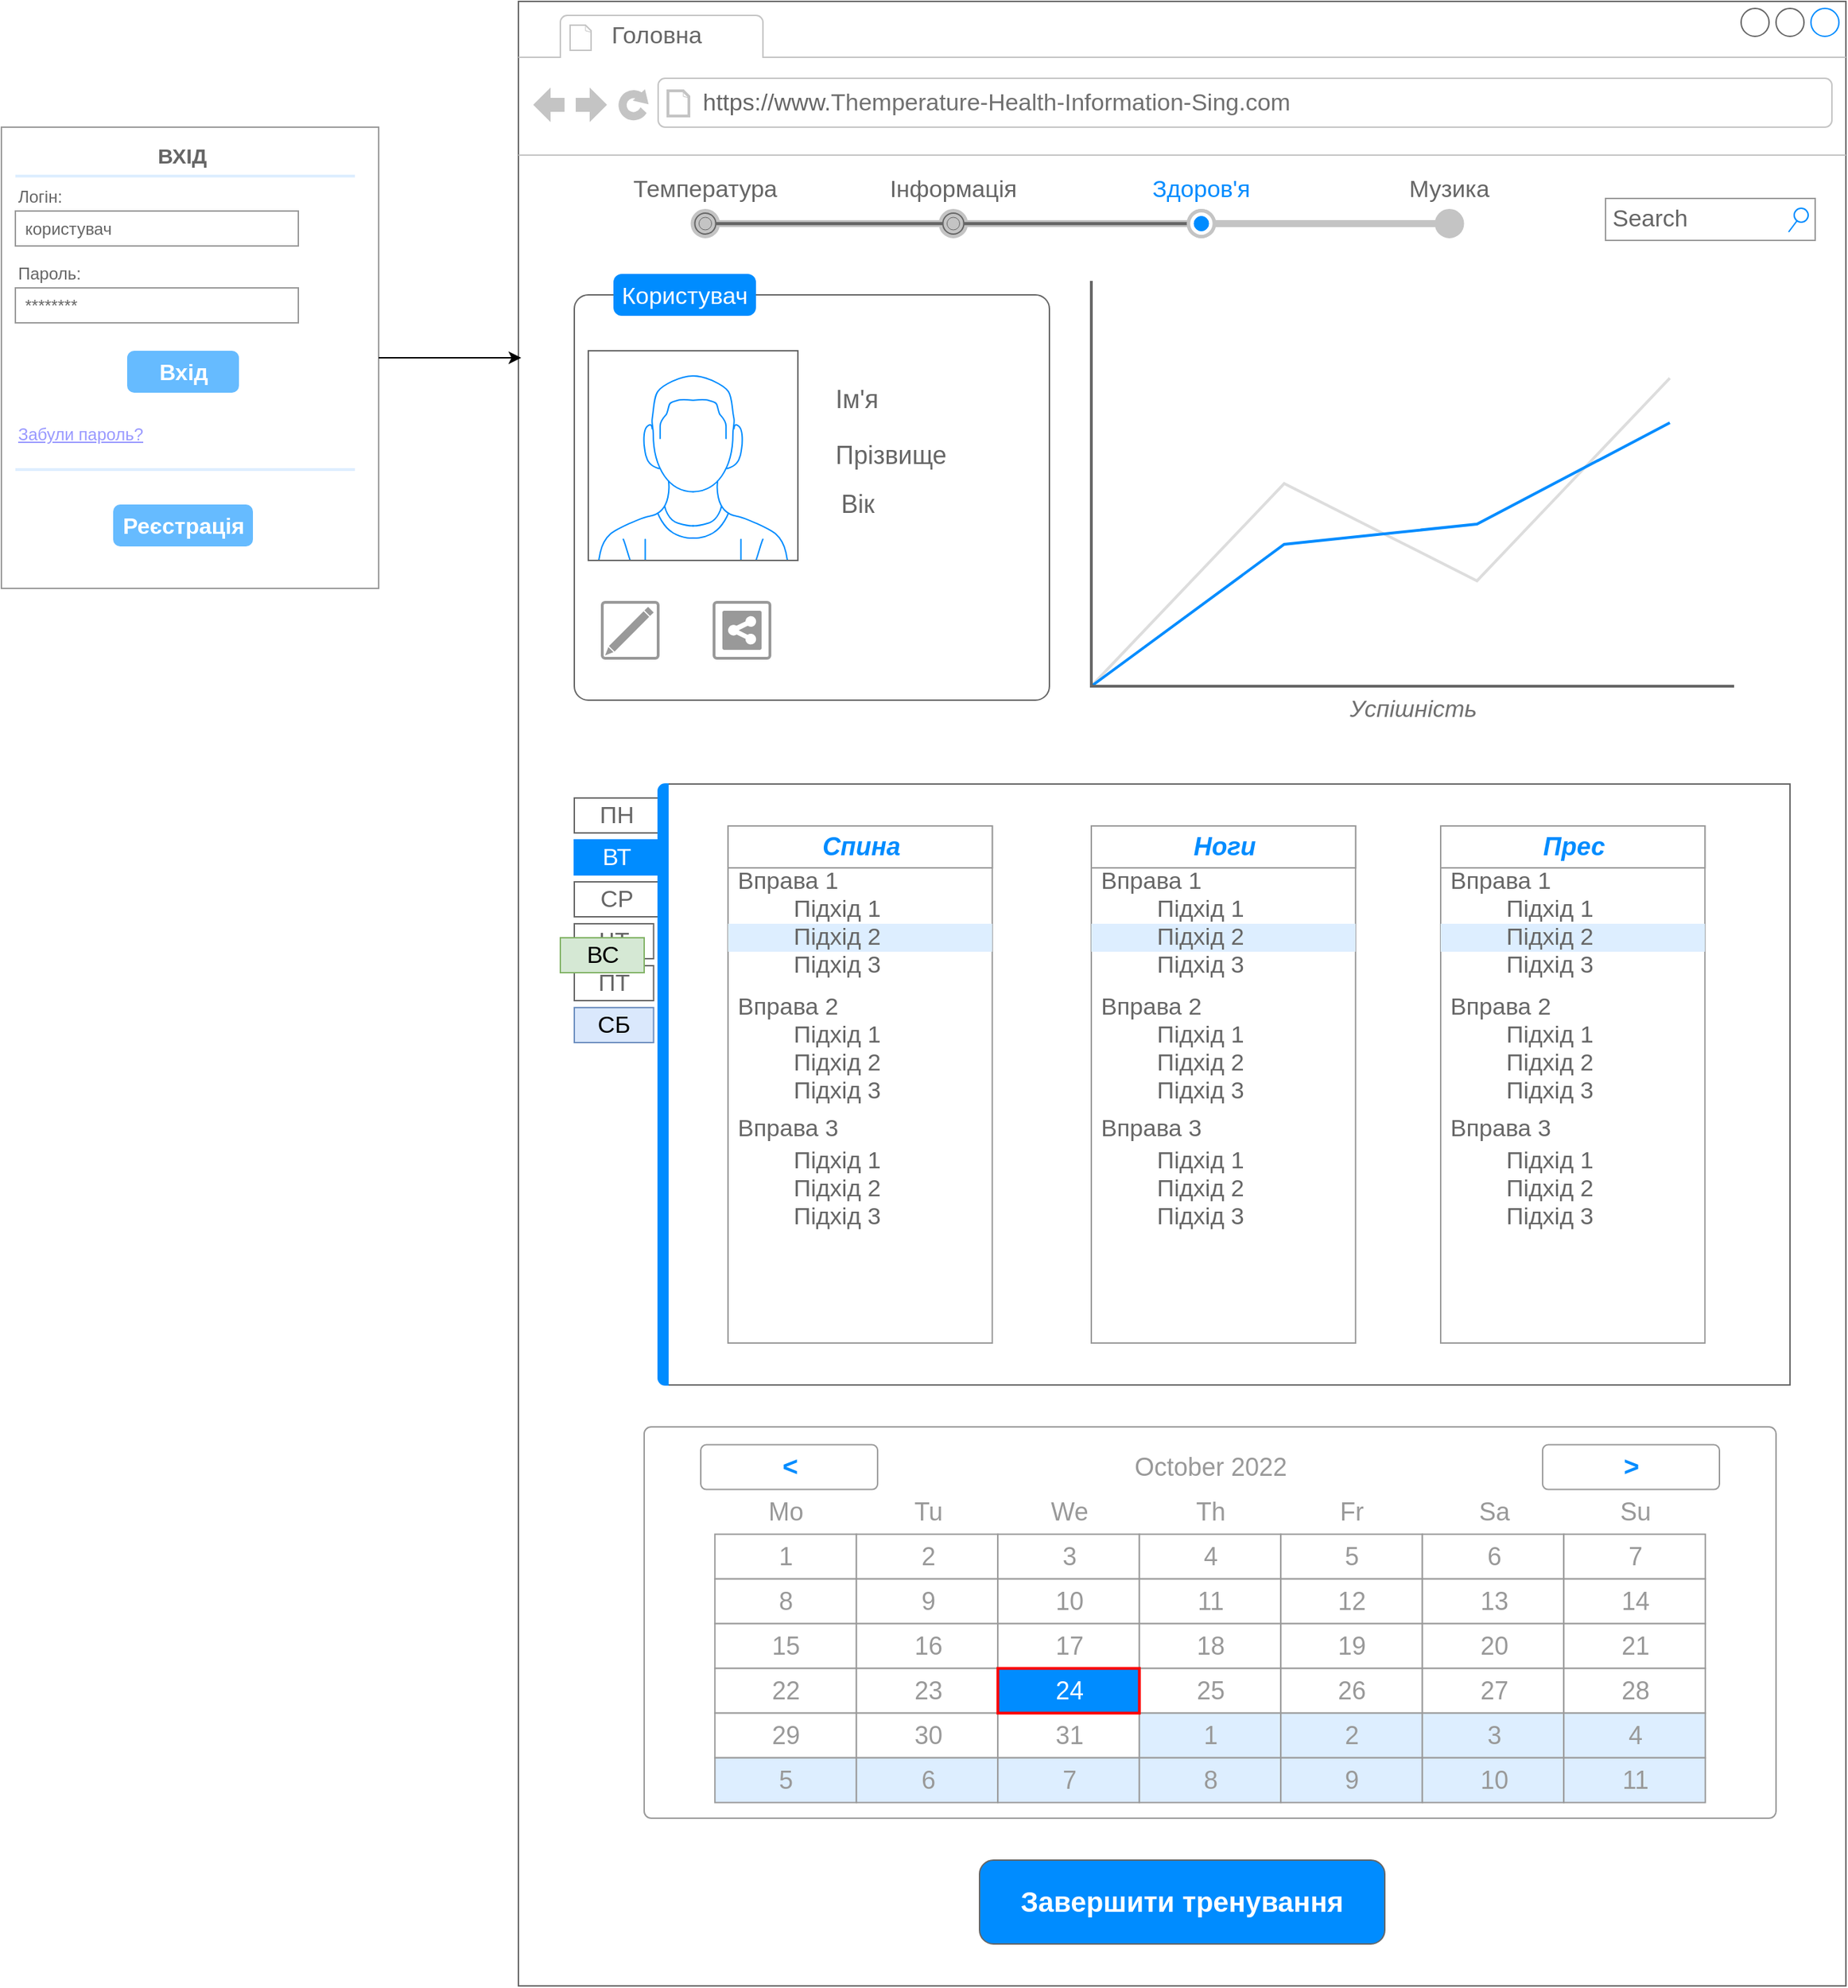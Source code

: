 <mxfile version="20.3.5" type="github">
  <diagram name="Page-1" id="c9db0220-8083-56f3-ca83-edcdcd058819">
    <mxGraphModel dx="1038" dy="556" grid="1" gridSize="10" guides="1" tooltips="1" connect="1" arrows="1" fold="1" page="1" pageScale="1.5" pageWidth="826" pageHeight="1169" background="none" math="0" shadow="0">
      <root>
        <mxCell id="0" style=";html=1;" />
        <mxCell id="1" style=";html=1;" parent="0" />
        <mxCell id="mO-zHP7vXCLAdVrwpv5q-1" value="" style="strokeWidth=1;shadow=0;dashed=0;align=center;html=1;shape=mxgraph.mockup.forms.rrect;rSize=0;strokeColor=#999999;fillColor=#ffffff;" parent="1" vertex="1">
          <mxGeometry x="30" y="230" width="270" height="330" as="geometry" />
        </mxCell>
        <mxCell id="mO-zHP7vXCLAdVrwpv5q-2" value="&lt;b&gt;&lt;font style=&quot;font-size: 15px;&quot;&gt;ВХІД&lt;/font&gt;&lt;/b&gt;" style="strokeWidth=1;shadow=0;dashed=0;align=center;html=1;shape=mxgraph.mockup.forms.anchor;fontSize=12;fontColor=#666666;align=left;resizeWidth=1;spacingLeft=0;" parent="mO-zHP7vXCLAdVrwpv5q-1" vertex="1">
          <mxGeometry width="50" height="20" relative="1" as="geometry">
            <mxPoint x="110" y="10" as="offset" />
          </mxGeometry>
        </mxCell>
        <mxCell id="mO-zHP7vXCLAdVrwpv5q-3" value="" style="shape=line;strokeColor=#ddeeff;strokeWidth=2;html=1;resizeWidth=1;" parent="mO-zHP7vXCLAdVrwpv5q-1" vertex="1">
          <mxGeometry width="243.0" height="10" relative="1" as="geometry">
            <mxPoint x="10" y="30" as="offset" />
          </mxGeometry>
        </mxCell>
        <mxCell id="mO-zHP7vXCLAdVrwpv5q-4" value="Логін:" style="strokeWidth=1;shadow=0;dashed=0;align=center;html=1;shape=mxgraph.mockup.forms.anchor;fontSize=12;fontColor=#666666;align=left;resizeWidth=1;spacingLeft=0;" parent="mO-zHP7vXCLAdVrwpv5q-1" vertex="1">
          <mxGeometry width="135" height="20" relative="1" as="geometry">
            <mxPoint x="10" y="40" as="offset" />
          </mxGeometry>
        </mxCell>
        <mxCell id="mO-zHP7vXCLAdVrwpv5q-5" value="користувач" style="strokeWidth=1;shadow=0;dashed=0;align=center;html=1;shape=mxgraph.mockup.forms.rrect;rSize=0;strokeColor=#999999;fontColor=#666666;align=left;spacingLeft=5;resizeWidth=1;" parent="mO-zHP7vXCLAdVrwpv5q-1" vertex="1">
          <mxGeometry width="202.5" height="25" relative="1" as="geometry">
            <mxPoint x="10" y="60" as="offset" />
          </mxGeometry>
        </mxCell>
        <mxCell id="mO-zHP7vXCLAdVrwpv5q-6" value="Пароль:" style="strokeWidth=1;shadow=0;dashed=0;align=center;html=1;shape=mxgraph.mockup.forms.anchor;fontSize=12;fontColor=#666666;align=left;resizeWidth=1;spacingLeft=0;" parent="mO-zHP7vXCLAdVrwpv5q-1" vertex="1">
          <mxGeometry width="135" height="20" relative="1" as="geometry">
            <mxPoint x="10" y="95" as="offset" />
          </mxGeometry>
        </mxCell>
        <mxCell id="mO-zHP7vXCLAdVrwpv5q-7" value="********" style="strokeWidth=1;shadow=0;dashed=0;align=center;html=1;shape=mxgraph.mockup.forms.rrect;rSize=0;strokeColor=#999999;fontColor=#666666;align=left;spacingLeft=5;resizeWidth=1;" parent="mO-zHP7vXCLAdVrwpv5q-1" vertex="1">
          <mxGeometry width="202.5" height="25" relative="1" as="geometry">
            <mxPoint x="10" y="115" as="offset" />
          </mxGeometry>
        </mxCell>
        <mxCell id="mO-zHP7vXCLAdVrwpv5q-8" value="Вхід" style="strokeWidth=1;shadow=0;dashed=0;align=center;html=1;shape=mxgraph.mockup.forms.rrect;rSize=5;strokeColor=none;fontColor=#ffffff;fillColor=#66bbff;fontSize=16;fontStyle=1;" parent="mO-zHP7vXCLAdVrwpv5q-1" vertex="1">
          <mxGeometry y="1" width="80" height="30" relative="1" as="geometry">
            <mxPoint x="90" y="-170" as="offset" />
          </mxGeometry>
        </mxCell>
        <mxCell id="mO-zHP7vXCLAdVrwpv5q-9" value="Забули пароль?" style="strokeWidth=1;shadow=0;dashed=0;align=center;html=1;shape=mxgraph.mockup.forms.anchor;fontSize=12;fontColor=#9999ff;align=left;spacingLeft=0;fontStyle=4;resizeWidth=1;" parent="mO-zHP7vXCLAdVrwpv5q-1" vertex="1">
          <mxGeometry y="1" width="100" height="20" relative="1" as="geometry">
            <mxPoint x="10" y="-120" as="offset" />
          </mxGeometry>
        </mxCell>
        <mxCell id="mO-zHP7vXCLAdVrwpv5q-10" value="" style="shape=line;strokeColor=#ddeeff;strokeWidth=2;html=1;resizeWidth=1;" parent="mO-zHP7vXCLAdVrwpv5q-1" vertex="1">
          <mxGeometry y="1" width="243.0" height="10" relative="1" as="geometry">
            <mxPoint x="10" y="-90" as="offset" />
          </mxGeometry>
        </mxCell>
        <mxCell id="mO-zHP7vXCLAdVrwpv5q-12" value="Реєстрація" style="strokeWidth=1;shadow=0;dashed=0;align=center;html=1;shape=mxgraph.mockup.forms.rrect;rSize=5;strokeColor=none;fontColor=#ffffff;fillColor=#66bbff;fontSize=16;fontStyle=1;" parent="mO-zHP7vXCLAdVrwpv5q-1" vertex="1">
          <mxGeometry y="1" width="100" height="30" relative="1" as="geometry">
            <mxPoint x="80" y="-60" as="offset" />
          </mxGeometry>
        </mxCell>
        <mxCell id="mO-zHP7vXCLAdVrwpv5q-13" value="" style="strokeWidth=1;shadow=0;dashed=0;align=center;html=1;shape=mxgraph.mockup.containers.browserWindow;rSize=0;strokeColor=#666666;strokeColor2=#008cff;strokeColor3=#c4c4c4;mainText=,;recursiveResize=0;fontSize=15;" parent="1" vertex="1">
          <mxGeometry x="400" y="140" width="950" height="1420" as="geometry" />
        </mxCell>
        <mxCell id="mO-zHP7vXCLAdVrwpv5q-14" value="&amp;nbsp;Головна" style="strokeWidth=1;shadow=0;dashed=0;align=center;html=1;shape=mxgraph.mockup.containers.anchor;fontSize=17;fontColor=#666666;align=left;" parent="mO-zHP7vXCLAdVrwpv5q-13" vertex="1">
          <mxGeometry x="60" y="12" width="110" height="26" as="geometry" />
        </mxCell>
        <mxCell id="mO-zHP7vXCLAdVrwpv5q-15" value="https://www.&lt;font style=&quot;font-size: 17px;&quot; color=&quot;#707070&quot;&gt;Themperature-Health-Information-Sing.com&lt;/font&gt;" style="strokeWidth=1;shadow=0;dashed=0;align=center;html=1;shape=mxgraph.mockup.containers.anchor;rSize=0;fontSize=17;fontColor=#666666;align=left;" parent="mO-zHP7vXCLAdVrwpv5q-13" vertex="1">
          <mxGeometry x="130" y="60" width="430" height="26" as="geometry" />
        </mxCell>
        <mxCell id="mO-zHP7vXCLAdVrwpv5q-16" value="" style="shape=mxgraph.mockup.containers.marginRect;rectMarginTop=10;strokeColor=#666666;strokeWidth=1;dashed=0;rounded=1;arcSize=5;recursiveResize=0;labelBackgroundColor=none;fontSize=16;fontColor=#707070;" parent="mO-zHP7vXCLAdVrwpv5q-13" vertex="1">
          <mxGeometry x="40" y="200" width="340" height="300" as="geometry" />
        </mxCell>
        <mxCell id="mO-zHP7vXCLAdVrwpv5q-18" value="" style="verticalLabelPosition=bottom;shadow=0;dashed=0;align=center;html=1;verticalAlign=top;strokeWidth=1;shape=mxgraph.mockup.containers.userMale;strokeColor=#666666;strokeColor2=#008cff;labelBackgroundColor=none;fontSize=15;fontColor=#707070;" parent="mO-zHP7vXCLAdVrwpv5q-16" vertex="1">
          <mxGeometry x="10" y="50" width="150" height="150" as="geometry" />
        </mxCell>
        <mxCell id="mO-zHP7vXCLAdVrwpv5q-19" value="&lt;font style=&quot;font-size: 18px;&quot;&gt;Ім&#39;я&lt;/font&gt;" style="strokeWidth=1;shadow=0;dashed=0;align=center;html=1;shape=mxgraph.mockup.forms.anchor;fontSize=12;fontColor=#666666;align=left;resizeWidth=1;spacingLeft=0;" parent="mO-zHP7vXCLAdVrwpv5q-16" vertex="1">
          <mxGeometry x="185" y="70" width="40" height="30" as="geometry" />
        </mxCell>
        <mxCell id="mO-zHP7vXCLAdVrwpv5q-20" value="&lt;font style=&quot;font-size: 18px;&quot;&gt;Прізвище&lt;/font&gt;" style="strokeWidth=1;shadow=0;dashed=0;align=center;html=1;shape=mxgraph.mockup.forms.anchor;fontSize=12;fontColor=#666666;align=left;resizeWidth=1;spacingLeft=0;" parent="mO-zHP7vXCLAdVrwpv5q-16" vertex="1">
          <mxGeometry x="185" y="115" width="90" height="20" as="geometry" />
        </mxCell>
        <mxCell id="mO-zHP7vXCLAdVrwpv5q-22" value="&lt;font style=&quot;font-size: 18px;&quot;&gt;Вік&lt;/font&gt;" style="strokeWidth=1;shadow=0;dashed=0;align=center;html=1;shape=mxgraph.mockup.forms.anchor;fontSize=12;fontColor=#666666;align=left;resizeWidth=1;spacingLeft=0;" parent="mO-zHP7vXCLAdVrwpv5q-16" vertex="1">
          <mxGeometry x="189" y="150" width="40" height="20" as="geometry" />
        </mxCell>
        <mxCell id="mO-zHP7vXCLAdVrwpv5q-24" value="" style="strokeColor=#999999;verticalLabelPosition=bottom;shadow=0;dashed=0;verticalAlign=top;strokeWidth=2;html=1;shape=mxgraph.mockup.misc.shareIcon;labelBackgroundColor=none;fontFamily=Helvetica;fontSize=17;fontColor=#707070;" parent="mO-zHP7vXCLAdVrwpv5q-16" vertex="1">
          <mxGeometry x="100" y="230" width="40" height="40" as="geometry" />
        </mxCell>
        <mxCell id="mO-zHP7vXCLAdVrwpv5q-25" value="" style="strokeColor=#999999;verticalLabelPosition=bottom;shadow=0;dashed=0;verticalAlign=top;strokeWidth=2;html=1;shape=mxgraph.mockup.misc.editIcon;labelBackgroundColor=none;fontFamily=Helvetica;fontSize=17;fontColor=#707070;" parent="mO-zHP7vXCLAdVrwpv5q-16" vertex="1">
          <mxGeometry x="20" y="230" width="40" height="40" as="geometry" />
        </mxCell>
        <mxCell id="mO-zHP7vXCLAdVrwpv5q-23" value="&lt;i&gt;Успішність&lt;/i&gt;" style="verticalLabelPosition=bottom;shadow=0;dashed=0;align=center;html=1;verticalAlign=top;strokeWidth=1;shape=mxgraph.mockup.graphics.lineChart;strokeColor=none;strokeColor2=#666666;strokeColor3=#008cff;strokeColor4=#dddddd;labelBackgroundColor=none;fontFamily=Helvetica;fontSize=17;fontColor=#707070;" parent="mO-zHP7vXCLAdVrwpv5q-13" vertex="1">
          <mxGeometry x="410" y="200" width="460" height="290" as="geometry" />
        </mxCell>
        <mxCell id="mO-zHP7vXCLAdVrwpv5q-79" value="" style="strokeWidth=1;shadow=0;dashed=0;align=center;html=1;shape=mxgraph.mockup.containers.marginRect2;rectMarginLeft=67;strokeColor=#666666;gradientColor=none;labelBackgroundColor=none;fontFamily=Helvetica;fontSize=18;fontColor=#707070;" parent="mO-zHP7vXCLAdVrwpv5q-13" vertex="1">
          <mxGeometry x="40" y="560" width="870" height="430" as="geometry" />
        </mxCell>
        <mxCell id="mO-zHP7vXCLAdVrwpv5q-80" value="ПН" style="strokeColor=inherit;fillColor=inherit;gradientColor=inherit;strokeWidth=1;shadow=0;dashed=0;align=center;html=1;shape=mxgraph.mockup.containers.rrect;rSize=0;fontSize=17;fontColor=#666666;labelBackgroundColor=none;fontFamily=Helvetica;" parent="mO-zHP7vXCLAdVrwpv5q-79" vertex="1">
          <mxGeometry width="60" height="25" relative="1" as="geometry">
            <mxPoint y="10" as="offset" />
          </mxGeometry>
        </mxCell>
        <mxCell id="mO-zHP7vXCLAdVrwpv5q-81" value="ВТ" style="strokeWidth=1;shadow=0;dashed=0;align=center;html=1;shape=mxgraph.mockup.containers.rrect;rSize=0;fontSize=17;fontColor=#ffffff;strokeColor=#008cff;fillColor=#008cff;labelBackgroundColor=none;fontFamily=Helvetica;" parent="mO-zHP7vXCLAdVrwpv5q-79" vertex="1">
          <mxGeometry width="60" height="25" relative="1" as="geometry">
            <mxPoint y="40" as="offset" />
          </mxGeometry>
        </mxCell>
        <mxCell id="mO-zHP7vXCLAdVrwpv5q-82" value="СР" style="strokeColor=inherit;fillColor=inherit;gradientColor=inherit;strokeWidth=1;shadow=0;dashed=0;align=center;html=1;shape=mxgraph.mockup.containers.rrect;rSize=0;fontSize=17;fontColor=#666666;labelBackgroundColor=none;fontFamily=Helvetica;" parent="mO-zHP7vXCLAdVrwpv5q-79" vertex="1">
          <mxGeometry width="60" height="25" relative="1" as="geometry">
            <mxPoint y="70" as="offset" />
          </mxGeometry>
        </mxCell>
        <mxCell id="mO-zHP7vXCLAdVrwpv5q-83" value="" style="strokeWidth=1;shadow=0;dashed=0;align=center;html=1;shape=mxgraph.mockup.containers.leftButton;rSize=5;strokeColor=#008cff;fillColor=#008cff;resizeHeight=1;movable=0;deletable=0;labelBackgroundColor=none;fontFamily=Helvetica;fontSize=18;fontColor=#707070;" parent="mO-zHP7vXCLAdVrwpv5q-79" vertex="1">
          <mxGeometry width="7" height="430" relative="1" as="geometry">
            <mxPoint x="60" as="offset" />
          </mxGeometry>
        </mxCell>
        <mxCell id="mO-zHP7vXCLAdVrwpv5q-84" value="ЧТ" style="strokeColor=inherit;fillColor=inherit;gradientColor=inherit;strokeWidth=1;shadow=0;dashed=0;align=center;html=1;shape=mxgraph.mockup.containers.rrect;rSize=0;fontSize=17;fontColor=#666666;labelBackgroundColor=none;fontFamily=Helvetica;" parent="mO-zHP7vXCLAdVrwpv5q-79" vertex="1">
          <mxGeometry y="100" width="56.739" height="25" as="geometry" />
        </mxCell>
        <mxCell id="mO-zHP7vXCLAdVrwpv5q-85" value="ПТ" style="strokeColor=inherit;fillColor=inherit;gradientColor=inherit;strokeWidth=1;shadow=0;dashed=0;align=center;html=1;shape=mxgraph.mockup.containers.rrect;rSize=0;fontSize=17;fontColor=#666666;labelBackgroundColor=none;fontFamily=Helvetica;" parent="mO-zHP7vXCLAdVrwpv5q-79" vertex="1">
          <mxGeometry y="130" width="56.739" height="25" as="geometry" />
        </mxCell>
        <mxCell id="mO-zHP7vXCLAdVrwpv5q-86" value="СБ" style="strokeColor=#6c8ebf;fillColor=#dae8fc;strokeWidth=1;shadow=0;dashed=0;align=center;html=1;shape=mxgraph.mockup.containers.rrect;rSize=0;fontSize=17;labelBackgroundColor=none;fontFamily=Helvetica;" parent="mO-zHP7vXCLAdVrwpv5q-79" vertex="1">
          <mxGeometry y="160" width="56.739" height="25" as="geometry" />
        </mxCell>
        <mxCell id="mO-zHP7vXCLAdVrwpv5q-88" value="" style="strokeWidth=1;shadow=0;dashed=0;align=center;html=1;shape=mxgraph.mockup.forms.rrect;rSize=0;strokeColor=#999999;fillColor=#ffffff;labelBackgroundColor=none;fontFamily=Helvetica;fontSize=18;fontColor=#707070;" parent="mO-zHP7vXCLAdVrwpv5q-79" vertex="1">
          <mxGeometry x="109.995" y="30" width="189.13" height="370" as="geometry" />
        </mxCell>
        <mxCell id="mO-zHP7vXCLAdVrwpv5q-89" value="&lt;font style=&quot;font-size: 18px;&quot;&gt;&lt;i&gt;&lt;b&gt;Спина&lt;/b&gt;&lt;/i&gt;&lt;/font&gt;" style="strokeWidth=1;shadow=0;dashed=0;align=center;html=1;shape=mxgraph.mockup.forms.rrect;rSize=0;strokeColor=#999999;fontColor=#008cff;fontSize=17;fillColor=#ffffff;resizeWidth=1;labelBackgroundColor=none;fontFamily=Helvetica;" parent="mO-zHP7vXCLAdVrwpv5q-88" vertex="1">
          <mxGeometry width="189.13" height="30" relative="1" as="geometry" />
        </mxCell>
        <mxCell id="mO-zHP7vXCLAdVrwpv5q-90" value="Вправа 1" style="strokeWidth=1;shadow=0;dashed=0;align=center;html=1;shape=mxgraph.mockup.forms.anchor;fontSize=17;fontColor=#666666;align=left;spacingLeft=5;resizeWidth=1;labelBackgroundColor=none;fontFamily=Helvetica;gradientColor=none;" parent="mO-zHP7vXCLAdVrwpv5q-88" vertex="1">
          <mxGeometry width="189.13" height="20" relative="1" as="geometry">
            <mxPoint y="30" as="offset" />
          </mxGeometry>
        </mxCell>
        <mxCell id="mO-zHP7vXCLAdVrwpv5q-91" value="&lt;blockquote style=&quot;margin: 0 0 0 40px; border: none; padding: 0px;&quot;&gt;Підхід 1&lt;/blockquote&gt;" style="strokeWidth=1;shadow=0;dashed=0;align=center;html=1;shape=mxgraph.mockup.forms.anchor;fontSize=17;fontColor=#666666;align=left;spacingLeft=5;resizeWidth=1;labelBackgroundColor=none;fontFamily=Helvetica;gradientColor=none;" parent="mO-zHP7vXCLAdVrwpv5q-88" vertex="1">
          <mxGeometry width="189.13" height="20" relative="1" as="geometry">
            <mxPoint y="50" as="offset" />
          </mxGeometry>
        </mxCell>
        <mxCell id="mO-zHP7vXCLAdVrwpv5q-92" value="&lt;blockquote style=&quot;margin: 0 0 0 40px; border: none; padding: 0px;&quot;&gt;Підхід 2&lt;/blockquote&gt;" style="strokeWidth=1;shadow=0;dashed=0;align=center;html=1;shape=mxgraph.mockup.forms.rrect;rSize=0;fontSize=17;fontColor=#666666;align=left;spacingLeft=5;fillColor=#ddeeff;strokeColor=none;resizeWidth=1;labelBackgroundColor=none;fontFamily=Helvetica;" parent="mO-zHP7vXCLAdVrwpv5q-88" vertex="1">
          <mxGeometry width="189.13" height="20" relative="1" as="geometry">
            <mxPoint y="70" as="offset" />
          </mxGeometry>
        </mxCell>
        <mxCell id="mO-zHP7vXCLAdVrwpv5q-93" value="&lt;blockquote style=&quot;margin: 0 0 0 40px; border: none; padding: 0px;&quot;&gt;Підхід 3&lt;/blockquote&gt;" style="strokeWidth=1;shadow=0;dashed=0;align=center;html=1;shape=mxgraph.mockup.forms.anchor;fontSize=17;fontColor=#666666;align=left;spacingLeft=5;resizeWidth=1;labelBackgroundColor=none;fontFamily=Helvetica;gradientColor=none;" parent="mO-zHP7vXCLAdVrwpv5q-88" vertex="1">
          <mxGeometry width="189.13" height="20" relative="1" as="geometry">
            <mxPoint y="90" as="offset" />
          </mxGeometry>
        </mxCell>
        <mxCell id="mO-zHP7vXCLAdVrwpv5q-94" value="Вправа 2" style="strokeWidth=1;shadow=0;dashed=0;align=center;html=1;shape=mxgraph.mockup.forms.anchor;fontSize=17;fontColor=#666666;align=left;spacingLeft=5;resizeWidth=1;labelBackgroundColor=none;fontFamily=Helvetica;gradientColor=none;" parent="mO-zHP7vXCLAdVrwpv5q-88" vertex="1">
          <mxGeometry y="120" width="189.13" height="20" as="geometry" />
        </mxCell>
        <mxCell id="mO-zHP7vXCLAdVrwpv5q-95" value="&lt;blockquote style=&quot;margin: 0 0 0 40px; border: none; padding: 0px;&quot;&gt;Підхід 1&lt;/blockquote&gt;" style="strokeWidth=1;shadow=0;dashed=0;align=center;html=1;shape=mxgraph.mockup.forms.anchor;fontSize=17;fontColor=#666666;align=left;spacingLeft=5;resizeWidth=1;labelBackgroundColor=none;fontFamily=Helvetica;gradientColor=none;" parent="mO-zHP7vXCLAdVrwpv5q-88" vertex="1">
          <mxGeometry y="140" width="189.13" height="20" as="geometry" />
        </mxCell>
        <mxCell id="mO-zHP7vXCLAdVrwpv5q-96" value="&lt;blockquote style=&quot;margin: 0 0 0 40px; border: none; padding: 0px;&quot;&gt;Підхід 2&lt;/blockquote&gt;" style="strokeWidth=1;shadow=0;dashed=0;align=center;html=1;shape=mxgraph.mockup.forms.anchor;fontSize=17;fontColor=#666666;align=left;spacingLeft=5;resizeWidth=1;labelBackgroundColor=none;fontFamily=Helvetica;gradientColor=none;" parent="mO-zHP7vXCLAdVrwpv5q-88" vertex="1">
          <mxGeometry y="160" width="189.13" height="20" as="geometry" />
        </mxCell>
        <mxCell id="mO-zHP7vXCLAdVrwpv5q-97" value="&lt;blockquote style=&quot;margin: 0 0 0 40px; border: none; padding: 0px;&quot;&gt;Підхід 3&lt;/blockquote&gt;" style="strokeWidth=1;shadow=0;dashed=0;align=center;html=1;shape=mxgraph.mockup.forms.anchor;fontSize=17;fontColor=#666666;align=left;spacingLeft=5;resizeWidth=1;labelBackgroundColor=none;fontFamily=Helvetica;gradientColor=none;" parent="mO-zHP7vXCLAdVrwpv5q-88" vertex="1">
          <mxGeometry y="180" width="189.13" height="20" as="geometry" />
        </mxCell>
        <mxCell id="mO-zHP7vXCLAdVrwpv5q-98" value="Вправа 3" style="strokeWidth=1;shadow=0;dashed=0;align=center;html=1;shape=mxgraph.mockup.forms.anchor;fontSize=17;fontColor=#666666;align=left;spacingLeft=5;resizeWidth=1;labelBackgroundColor=none;fontFamily=Helvetica;gradientColor=none;" parent="mO-zHP7vXCLAdVrwpv5q-88" vertex="1">
          <mxGeometry y="207" width="189.13" height="20" as="geometry" />
        </mxCell>
        <mxCell id="mO-zHP7vXCLAdVrwpv5q-131" value="&lt;blockquote style=&quot;margin: 0 0 0 40px; border: none; padding: 0px;&quot;&gt;Підхід 1&lt;/blockquote&gt;" style="strokeWidth=1;shadow=0;dashed=0;align=center;html=1;shape=mxgraph.mockup.forms.anchor;fontSize=17;fontColor=#666666;align=left;spacingLeft=5;resizeWidth=1;labelBackgroundColor=none;fontFamily=Helvetica;gradientColor=none;" parent="mO-zHP7vXCLAdVrwpv5q-88" vertex="1">
          <mxGeometry y="230" width="189.13" height="20" as="geometry" />
        </mxCell>
        <mxCell id="mO-zHP7vXCLAdVrwpv5q-132" value="&lt;blockquote style=&quot;margin: 0 0 0 40px; border: none; padding: 0px;&quot;&gt;Підхід 2&lt;/blockquote&gt;" style="strokeWidth=1;shadow=0;dashed=0;align=center;html=1;shape=mxgraph.mockup.forms.anchor;fontSize=17;fontColor=#666666;align=left;spacingLeft=5;resizeWidth=1;labelBackgroundColor=none;fontFamily=Helvetica;gradientColor=none;" parent="mO-zHP7vXCLAdVrwpv5q-88" vertex="1">
          <mxGeometry y="250" width="189.13" height="20" as="geometry" />
        </mxCell>
        <mxCell id="mO-zHP7vXCLAdVrwpv5q-133" value="&lt;blockquote style=&quot;margin: 0 0 0 40px; border: none; padding: 0px;&quot;&gt;Підхід 3&lt;/blockquote&gt;" style="strokeWidth=1;shadow=0;dashed=0;align=center;html=1;shape=mxgraph.mockup.forms.anchor;fontSize=17;fontColor=#666666;align=left;spacingLeft=5;resizeWidth=1;labelBackgroundColor=none;fontFamily=Helvetica;gradientColor=none;" parent="mO-zHP7vXCLAdVrwpv5q-88" vertex="1">
          <mxGeometry y="270" width="189.13" height="20" as="geometry" />
        </mxCell>
        <mxCell id="mO-zHP7vXCLAdVrwpv5q-134" value="" style="strokeWidth=1;shadow=0;dashed=0;align=center;html=1;shape=mxgraph.mockup.forms.rrect;rSize=0;strokeColor=#999999;fillColor=#ffffff;labelBackgroundColor=none;fontFamily=Helvetica;fontSize=18;fontColor=#707070;" parent="mO-zHP7vXCLAdVrwpv5q-79" vertex="1">
          <mxGeometry x="369.995" y="30" width="189.13" height="370" as="geometry" />
        </mxCell>
        <mxCell id="mO-zHP7vXCLAdVrwpv5q-135" value="&lt;font style=&quot;font-size: 18px;&quot;&gt;&lt;i&gt;&lt;b&gt;Ноги&lt;/b&gt;&lt;/i&gt;&lt;/font&gt;" style="strokeWidth=1;shadow=0;dashed=0;align=center;html=1;shape=mxgraph.mockup.forms.rrect;rSize=0;strokeColor=#999999;fontColor=#008cff;fontSize=17;fillColor=#ffffff;resizeWidth=1;labelBackgroundColor=none;fontFamily=Helvetica;" parent="mO-zHP7vXCLAdVrwpv5q-134" vertex="1">
          <mxGeometry width="189.13" height="30" relative="1" as="geometry" />
        </mxCell>
        <mxCell id="mO-zHP7vXCLAdVrwpv5q-136" value="Вправа 1" style="strokeWidth=1;shadow=0;dashed=0;align=center;html=1;shape=mxgraph.mockup.forms.anchor;fontSize=17;fontColor=#666666;align=left;spacingLeft=5;resizeWidth=1;labelBackgroundColor=none;fontFamily=Helvetica;gradientColor=none;" parent="mO-zHP7vXCLAdVrwpv5q-134" vertex="1">
          <mxGeometry width="189.13" height="20" relative="1" as="geometry">
            <mxPoint y="30" as="offset" />
          </mxGeometry>
        </mxCell>
        <mxCell id="mO-zHP7vXCLAdVrwpv5q-137" value="&lt;blockquote style=&quot;margin: 0 0 0 40px; border: none; padding: 0px;&quot;&gt;Підхід 1&lt;/blockquote&gt;" style="strokeWidth=1;shadow=0;dashed=0;align=center;html=1;shape=mxgraph.mockup.forms.anchor;fontSize=17;fontColor=#666666;align=left;spacingLeft=5;resizeWidth=1;labelBackgroundColor=none;fontFamily=Helvetica;gradientColor=none;" parent="mO-zHP7vXCLAdVrwpv5q-134" vertex="1">
          <mxGeometry width="189.13" height="20" relative="1" as="geometry">
            <mxPoint y="50" as="offset" />
          </mxGeometry>
        </mxCell>
        <mxCell id="mO-zHP7vXCLAdVrwpv5q-138" value="&lt;blockquote style=&quot;margin: 0 0 0 40px; border: none; padding: 0px;&quot;&gt;Підхід 2&lt;/blockquote&gt;" style="strokeWidth=1;shadow=0;dashed=0;align=center;html=1;shape=mxgraph.mockup.forms.rrect;rSize=0;fontSize=17;fontColor=#666666;align=left;spacingLeft=5;fillColor=#ddeeff;strokeColor=none;resizeWidth=1;labelBackgroundColor=none;fontFamily=Helvetica;" parent="mO-zHP7vXCLAdVrwpv5q-134" vertex="1">
          <mxGeometry width="189.13" height="20" relative="1" as="geometry">
            <mxPoint y="70" as="offset" />
          </mxGeometry>
        </mxCell>
        <mxCell id="mO-zHP7vXCLAdVrwpv5q-139" value="&lt;blockquote style=&quot;margin: 0 0 0 40px; border: none; padding: 0px;&quot;&gt;Підхід 3&lt;/blockquote&gt;" style="strokeWidth=1;shadow=0;dashed=0;align=center;html=1;shape=mxgraph.mockup.forms.anchor;fontSize=17;fontColor=#666666;align=left;spacingLeft=5;resizeWidth=1;labelBackgroundColor=none;fontFamily=Helvetica;gradientColor=none;" parent="mO-zHP7vXCLAdVrwpv5q-134" vertex="1">
          <mxGeometry width="189.13" height="20" relative="1" as="geometry">
            <mxPoint y="90" as="offset" />
          </mxGeometry>
        </mxCell>
        <mxCell id="mO-zHP7vXCLAdVrwpv5q-140" value="Вправа 2" style="strokeWidth=1;shadow=0;dashed=0;align=center;html=1;shape=mxgraph.mockup.forms.anchor;fontSize=17;fontColor=#666666;align=left;spacingLeft=5;resizeWidth=1;labelBackgroundColor=none;fontFamily=Helvetica;gradientColor=none;" parent="mO-zHP7vXCLAdVrwpv5q-134" vertex="1">
          <mxGeometry y="120" width="189.13" height="20" as="geometry" />
        </mxCell>
        <mxCell id="mO-zHP7vXCLAdVrwpv5q-141" value="&lt;blockquote style=&quot;margin: 0 0 0 40px; border: none; padding: 0px;&quot;&gt;Підхід 1&lt;/blockquote&gt;" style="strokeWidth=1;shadow=0;dashed=0;align=center;html=1;shape=mxgraph.mockup.forms.anchor;fontSize=17;fontColor=#666666;align=left;spacingLeft=5;resizeWidth=1;labelBackgroundColor=none;fontFamily=Helvetica;gradientColor=none;" parent="mO-zHP7vXCLAdVrwpv5q-134" vertex="1">
          <mxGeometry y="140" width="189.13" height="20" as="geometry" />
        </mxCell>
        <mxCell id="mO-zHP7vXCLAdVrwpv5q-142" value="&lt;blockquote style=&quot;margin: 0 0 0 40px; border: none; padding: 0px;&quot;&gt;Підхід 2&lt;/blockquote&gt;" style="strokeWidth=1;shadow=0;dashed=0;align=center;html=1;shape=mxgraph.mockup.forms.anchor;fontSize=17;fontColor=#666666;align=left;spacingLeft=5;resizeWidth=1;labelBackgroundColor=none;fontFamily=Helvetica;gradientColor=none;" parent="mO-zHP7vXCLAdVrwpv5q-134" vertex="1">
          <mxGeometry y="160" width="189.13" height="20" as="geometry" />
        </mxCell>
        <mxCell id="mO-zHP7vXCLAdVrwpv5q-143" value="&lt;blockquote style=&quot;margin: 0 0 0 40px; border: none; padding: 0px;&quot;&gt;Підхід 3&lt;/blockquote&gt;" style="strokeWidth=1;shadow=0;dashed=0;align=center;html=1;shape=mxgraph.mockup.forms.anchor;fontSize=17;fontColor=#666666;align=left;spacingLeft=5;resizeWidth=1;labelBackgroundColor=none;fontFamily=Helvetica;gradientColor=none;" parent="mO-zHP7vXCLAdVrwpv5q-134" vertex="1">
          <mxGeometry y="180" width="189.13" height="20" as="geometry" />
        </mxCell>
        <mxCell id="mO-zHP7vXCLAdVrwpv5q-144" value="Вправа 3" style="strokeWidth=1;shadow=0;dashed=0;align=center;html=1;shape=mxgraph.mockup.forms.anchor;fontSize=17;fontColor=#666666;align=left;spacingLeft=5;resizeWidth=1;labelBackgroundColor=none;fontFamily=Helvetica;gradientColor=none;" parent="mO-zHP7vXCLAdVrwpv5q-134" vertex="1">
          <mxGeometry y="207" width="189.13" height="20" as="geometry" />
        </mxCell>
        <mxCell id="mO-zHP7vXCLAdVrwpv5q-145" value="&lt;blockquote style=&quot;margin: 0 0 0 40px; border: none; padding: 0px;&quot;&gt;Підхід 1&lt;/blockquote&gt;" style="strokeWidth=1;shadow=0;dashed=0;align=center;html=1;shape=mxgraph.mockup.forms.anchor;fontSize=17;fontColor=#666666;align=left;spacingLeft=5;resizeWidth=1;labelBackgroundColor=none;fontFamily=Helvetica;gradientColor=none;" parent="mO-zHP7vXCLAdVrwpv5q-134" vertex="1">
          <mxGeometry y="230" width="189.13" height="20" as="geometry" />
        </mxCell>
        <mxCell id="mO-zHP7vXCLAdVrwpv5q-146" value="&lt;blockquote style=&quot;margin: 0 0 0 40px; border: none; padding: 0px;&quot;&gt;Підхід 2&lt;/blockquote&gt;" style="strokeWidth=1;shadow=0;dashed=0;align=center;html=1;shape=mxgraph.mockup.forms.anchor;fontSize=17;fontColor=#666666;align=left;spacingLeft=5;resizeWidth=1;labelBackgroundColor=none;fontFamily=Helvetica;gradientColor=none;" parent="mO-zHP7vXCLAdVrwpv5q-134" vertex="1">
          <mxGeometry y="250" width="189.13" height="20" as="geometry" />
        </mxCell>
        <mxCell id="mO-zHP7vXCLAdVrwpv5q-147" value="&lt;blockquote style=&quot;margin: 0 0 0 40px; border: none; padding: 0px;&quot;&gt;Підхід 3&lt;/blockquote&gt;" style="strokeWidth=1;shadow=0;dashed=0;align=center;html=1;shape=mxgraph.mockup.forms.anchor;fontSize=17;fontColor=#666666;align=left;spacingLeft=5;resizeWidth=1;labelBackgroundColor=none;fontFamily=Helvetica;gradientColor=none;" parent="mO-zHP7vXCLAdVrwpv5q-134" vertex="1">
          <mxGeometry y="270" width="189.13" height="20" as="geometry" />
        </mxCell>
        <mxCell id="mO-zHP7vXCLAdVrwpv5q-148" value="" style="strokeWidth=1;shadow=0;dashed=0;align=center;html=1;shape=mxgraph.mockup.forms.rrect;rSize=0;strokeColor=#999999;fillColor=#ffffff;labelBackgroundColor=none;fontFamily=Helvetica;fontSize=18;fontColor=#707070;" parent="mO-zHP7vXCLAdVrwpv5q-79" vertex="1">
          <mxGeometry x="620.002" y="30" width="189.13" height="370" as="geometry" />
        </mxCell>
        <mxCell id="mO-zHP7vXCLAdVrwpv5q-149" value="&lt;font style=&quot;font-size: 18px;&quot;&gt;&lt;b&gt;&lt;i&gt;Прес&lt;/i&gt;&lt;/b&gt;&lt;/font&gt;" style="strokeWidth=1;shadow=0;dashed=0;align=center;html=1;shape=mxgraph.mockup.forms.rrect;rSize=0;strokeColor=#999999;fontColor=#008cff;fontSize=17;fillColor=#ffffff;resizeWidth=1;labelBackgroundColor=none;fontFamily=Helvetica;" parent="mO-zHP7vXCLAdVrwpv5q-148" vertex="1">
          <mxGeometry width="189.13" height="30" relative="1" as="geometry" />
        </mxCell>
        <mxCell id="mO-zHP7vXCLAdVrwpv5q-150" value="Вправа 1" style="strokeWidth=1;shadow=0;dashed=0;align=center;html=1;shape=mxgraph.mockup.forms.anchor;fontSize=17;fontColor=#666666;align=left;spacingLeft=5;resizeWidth=1;labelBackgroundColor=none;fontFamily=Helvetica;gradientColor=none;" parent="mO-zHP7vXCLAdVrwpv5q-148" vertex="1">
          <mxGeometry width="189.13" height="20" relative="1" as="geometry">
            <mxPoint y="30" as="offset" />
          </mxGeometry>
        </mxCell>
        <mxCell id="mO-zHP7vXCLAdVrwpv5q-151" value="&lt;blockquote style=&quot;margin: 0 0 0 40px; border: none; padding: 0px;&quot;&gt;Підхід 1&lt;/blockquote&gt;" style="strokeWidth=1;shadow=0;dashed=0;align=center;html=1;shape=mxgraph.mockup.forms.anchor;fontSize=17;fontColor=#666666;align=left;spacingLeft=5;resizeWidth=1;labelBackgroundColor=none;fontFamily=Helvetica;gradientColor=none;" parent="mO-zHP7vXCLAdVrwpv5q-148" vertex="1">
          <mxGeometry width="189.13" height="20" relative="1" as="geometry">
            <mxPoint y="50" as="offset" />
          </mxGeometry>
        </mxCell>
        <mxCell id="mO-zHP7vXCLAdVrwpv5q-152" value="&lt;blockquote style=&quot;margin: 0 0 0 40px; border: none; padding: 0px;&quot;&gt;Підхід 2&lt;/blockquote&gt;" style="strokeWidth=1;shadow=0;dashed=0;align=center;html=1;shape=mxgraph.mockup.forms.rrect;rSize=0;fontSize=17;fontColor=#666666;align=left;spacingLeft=5;fillColor=#ddeeff;strokeColor=none;resizeWidth=1;labelBackgroundColor=none;fontFamily=Helvetica;" parent="mO-zHP7vXCLAdVrwpv5q-148" vertex="1">
          <mxGeometry width="189.13" height="20" relative="1" as="geometry">
            <mxPoint y="70" as="offset" />
          </mxGeometry>
        </mxCell>
        <mxCell id="mO-zHP7vXCLAdVrwpv5q-153" value="&lt;blockquote style=&quot;margin: 0 0 0 40px; border: none; padding: 0px;&quot;&gt;Підхід 3&lt;/blockquote&gt;" style="strokeWidth=1;shadow=0;dashed=0;align=center;html=1;shape=mxgraph.mockup.forms.anchor;fontSize=17;fontColor=#666666;align=left;spacingLeft=5;resizeWidth=1;labelBackgroundColor=none;fontFamily=Helvetica;gradientColor=none;" parent="mO-zHP7vXCLAdVrwpv5q-148" vertex="1">
          <mxGeometry width="189.13" height="20" relative="1" as="geometry">
            <mxPoint y="90" as="offset" />
          </mxGeometry>
        </mxCell>
        <mxCell id="mO-zHP7vXCLAdVrwpv5q-154" value="Вправа 2" style="strokeWidth=1;shadow=0;dashed=0;align=center;html=1;shape=mxgraph.mockup.forms.anchor;fontSize=17;fontColor=#666666;align=left;spacingLeft=5;resizeWidth=1;labelBackgroundColor=none;fontFamily=Helvetica;gradientColor=none;" parent="mO-zHP7vXCLAdVrwpv5q-148" vertex="1">
          <mxGeometry y="120" width="189.13" height="20" as="geometry" />
        </mxCell>
        <mxCell id="mO-zHP7vXCLAdVrwpv5q-155" value="&lt;blockquote style=&quot;margin: 0 0 0 40px; border: none; padding: 0px;&quot;&gt;Підхід 1&lt;/blockquote&gt;" style="strokeWidth=1;shadow=0;dashed=0;align=center;html=1;shape=mxgraph.mockup.forms.anchor;fontSize=17;fontColor=#666666;align=left;spacingLeft=5;resizeWidth=1;labelBackgroundColor=none;fontFamily=Helvetica;gradientColor=none;" parent="mO-zHP7vXCLAdVrwpv5q-148" vertex="1">
          <mxGeometry y="140" width="189.13" height="20" as="geometry" />
        </mxCell>
        <mxCell id="mO-zHP7vXCLAdVrwpv5q-156" value="&lt;blockquote style=&quot;margin: 0 0 0 40px; border: none; padding: 0px;&quot;&gt;Підхід 2&lt;/blockquote&gt;" style="strokeWidth=1;shadow=0;dashed=0;align=center;html=1;shape=mxgraph.mockup.forms.anchor;fontSize=17;fontColor=#666666;align=left;spacingLeft=5;resizeWidth=1;labelBackgroundColor=none;fontFamily=Helvetica;gradientColor=none;" parent="mO-zHP7vXCLAdVrwpv5q-148" vertex="1">
          <mxGeometry y="160" width="189.13" height="20" as="geometry" />
        </mxCell>
        <mxCell id="mO-zHP7vXCLAdVrwpv5q-157" value="&lt;blockquote style=&quot;margin: 0 0 0 40px; border: none; padding: 0px;&quot;&gt;Підхід 3&lt;/blockquote&gt;" style="strokeWidth=1;shadow=0;dashed=0;align=center;html=1;shape=mxgraph.mockup.forms.anchor;fontSize=17;fontColor=#666666;align=left;spacingLeft=5;resizeWidth=1;labelBackgroundColor=none;fontFamily=Helvetica;gradientColor=none;" parent="mO-zHP7vXCLAdVrwpv5q-148" vertex="1">
          <mxGeometry y="180" width="189.13" height="20" as="geometry" />
        </mxCell>
        <mxCell id="mO-zHP7vXCLAdVrwpv5q-158" value="Вправа 3" style="strokeWidth=1;shadow=0;dashed=0;align=center;html=1;shape=mxgraph.mockup.forms.anchor;fontSize=17;fontColor=#666666;align=left;spacingLeft=5;resizeWidth=1;labelBackgroundColor=none;fontFamily=Helvetica;gradientColor=none;" parent="mO-zHP7vXCLAdVrwpv5q-148" vertex="1">
          <mxGeometry y="207" width="189.13" height="20" as="geometry" />
        </mxCell>
        <mxCell id="mO-zHP7vXCLAdVrwpv5q-159" value="&lt;blockquote style=&quot;margin: 0 0 0 40px; border: none; padding: 0px;&quot;&gt;Підхід 1&lt;/blockquote&gt;" style="strokeWidth=1;shadow=0;dashed=0;align=center;html=1;shape=mxgraph.mockup.forms.anchor;fontSize=17;fontColor=#666666;align=left;spacingLeft=5;resizeWidth=1;labelBackgroundColor=none;fontFamily=Helvetica;gradientColor=none;" parent="mO-zHP7vXCLAdVrwpv5q-148" vertex="1">
          <mxGeometry y="230" width="189.13" height="20" as="geometry" />
        </mxCell>
        <mxCell id="mO-zHP7vXCLAdVrwpv5q-160" value="&lt;blockquote style=&quot;margin: 0 0 0 40px; border: none; padding: 0px;&quot;&gt;Підхід 2&lt;/blockquote&gt;" style="strokeWidth=1;shadow=0;dashed=0;align=center;html=1;shape=mxgraph.mockup.forms.anchor;fontSize=17;fontColor=#666666;align=left;spacingLeft=5;resizeWidth=1;labelBackgroundColor=none;fontFamily=Helvetica;gradientColor=none;" parent="mO-zHP7vXCLAdVrwpv5q-148" vertex="1">
          <mxGeometry y="250" width="189.13" height="20" as="geometry" />
        </mxCell>
        <mxCell id="mO-zHP7vXCLAdVrwpv5q-161" value="&lt;blockquote style=&quot;margin: 0 0 0 40px; border: none; padding: 0px;&quot;&gt;Підхід 3&lt;/blockquote&gt;" style="strokeWidth=1;shadow=0;dashed=0;align=center;html=1;shape=mxgraph.mockup.forms.anchor;fontSize=17;fontColor=#666666;align=left;spacingLeft=5;resizeWidth=1;labelBackgroundColor=none;fontFamily=Helvetica;gradientColor=none;" parent="mO-zHP7vXCLAdVrwpv5q-148" vertex="1">
          <mxGeometry y="270" width="189.13" height="20" as="geometry" />
        </mxCell>
        <mxCell id="mO-zHP7vXCLAdVrwpv5q-87" value="ВС" style="strokeColor=#82b366;fillColor=#d5e8d4;strokeWidth=1;shadow=0;dashed=0;align=center;html=1;shape=mxgraph.mockup.containers.rrect;rSize=0;fontSize=17;labelBackgroundColor=none;fontFamily=Helvetica;" parent="mO-zHP7vXCLAdVrwpv5q-13" vertex="1">
          <mxGeometry x="30" y="670" width="60" height="25" as="geometry" />
        </mxCell>
        <mxCell id="mO-zHP7vXCLAdVrwpv5q-163" value="" style="strokeWidth=1;shadow=0;dashed=0;align=center;html=1;shape=mxgraph.mockup.forms.rrect;rSize=5;strokeColor=#999999;fillColor=#ffffff;labelBackgroundColor=none;fontFamily=Helvetica;fontSize=18;fontColor=#707070;" parent="mO-zHP7vXCLAdVrwpv5q-13" vertex="1">
          <mxGeometry x="90" y="1020" width="810" height="280" as="geometry" />
        </mxCell>
        <mxCell id="mO-zHP7vXCLAdVrwpv5q-164" value="October 2022" style="strokeWidth=1;shadow=0;dashed=0;align=center;html=1;shape=mxgraph.mockup.forms.anchor;fontColor=#999999;labelBackgroundColor=none;fontFamily=Helvetica;fontSize=18;gradientColor=none;" parent="mO-zHP7vXCLAdVrwpv5q-163" vertex="1">
          <mxGeometry x="151.875" y="12.8" width="506.25" height="32.0" as="geometry" />
        </mxCell>
        <mxCell id="mO-zHP7vXCLAdVrwpv5q-165" value="&lt;" style="strokeWidth=1;shadow=0;dashed=0;align=center;html=1;shape=mxgraph.mockup.forms.rrect;rSize=4;strokeColor=#999999;fontColor=#008cff;fontSize=19;fontStyle=1;labelBackgroundColor=none;fontFamily=Helvetica;gradientColor=none;" parent="mO-zHP7vXCLAdVrwpv5q-163" vertex="1">
          <mxGeometry x="40.5" y="12.8" width="126.562" height="32.0" as="geometry" />
        </mxCell>
        <mxCell id="mO-zHP7vXCLAdVrwpv5q-166" value="&gt;" style="strokeWidth=1;shadow=0;dashed=0;align=center;html=1;shape=mxgraph.mockup.forms.rrect;rSize=4;strokeColor=#999999;fontColor=#008cff;fontSize=19;fontStyle=1;labelBackgroundColor=none;fontFamily=Helvetica;gradientColor=none;" parent="mO-zHP7vXCLAdVrwpv5q-163" vertex="1">
          <mxGeometry x="642.938" y="12.8" width="126.562" height="32.0" as="geometry" />
        </mxCell>
        <mxCell id="mO-zHP7vXCLAdVrwpv5q-167" value="Mo" style="strokeWidth=1;shadow=0;dashed=0;align=center;html=1;shape=mxgraph.mockup.forms.anchor;fontColor=#999999;labelBackgroundColor=none;fontFamily=Helvetica;fontSize=18;gradientColor=none;" parent="mO-zHP7vXCLAdVrwpv5q-163" vertex="1">
          <mxGeometry x="50.625" y="44.8" width="101.25" height="32.0" as="geometry" />
        </mxCell>
        <mxCell id="mO-zHP7vXCLAdVrwpv5q-168" value="Tu" style="strokeWidth=1;shadow=0;dashed=0;align=center;html=1;shape=mxgraph.mockup.forms.anchor;fontColor=#999999;labelBackgroundColor=none;fontFamily=Helvetica;fontSize=18;gradientColor=none;" parent="mO-zHP7vXCLAdVrwpv5q-163" vertex="1">
          <mxGeometry x="151.875" y="44.8" width="101.25" height="32.0" as="geometry" />
        </mxCell>
        <mxCell id="mO-zHP7vXCLAdVrwpv5q-169" value="We" style="strokeWidth=1;shadow=0;dashed=0;align=center;html=1;shape=mxgraph.mockup.forms.anchor;fontColor=#999999;labelBackgroundColor=none;fontFamily=Helvetica;fontSize=18;gradientColor=none;" parent="mO-zHP7vXCLAdVrwpv5q-163" vertex="1">
          <mxGeometry x="253.125" y="44.8" width="101.25" height="32.0" as="geometry" />
        </mxCell>
        <mxCell id="mO-zHP7vXCLAdVrwpv5q-170" value="Th" style="strokeWidth=1;shadow=0;dashed=0;align=center;html=1;shape=mxgraph.mockup.forms.anchor;fontColor=#999999;labelBackgroundColor=none;fontFamily=Helvetica;fontSize=18;gradientColor=none;" parent="mO-zHP7vXCLAdVrwpv5q-163" vertex="1">
          <mxGeometry x="354.375" y="44.8" width="101.25" height="32.0" as="geometry" />
        </mxCell>
        <mxCell id="mO-zHP7vXCLAdVrwpv5q-171" value="Fr" style="strokeWidth=1;shadow=0;dashed=0;align=center;html=1;shape=mxgraph.mockup.forms.anchor;fontColor=#999999;labelBackgroundColor=none;fontFamily=Helvetica;fontSize=18;gradientColor=none;" parent="mO-zHP7vXCLAdVrwpv5q-163" vertex="1">
          <mxGeometry x="455.625" y="44.8" width="101.25" height="32.0" as="geometry" />
        </mxCell>
        <mxCell id="mO-zHP7vXCLAdVrwpv5q-172" value="Sa" style="strokeWidth=1;shadow=0;dashed=0;align=center;html=1;shape=mxgraph.mockup.forms.anchor;fontColor=#999999;labelBackgroundColor=none;fontFamily=Helvetica;fontSize=18;gradientColor=none;" parent="mO-zHP7vXCLAdVrwpv5q-163" vertex="1">
          <mxGeometry x="556.875" y="44.8" width="101.25" height="32.0" as="geometry" />
        </mxCell>
        <mxCell id="mO-zHP7vXCLAdVrwpv5q-173" value="Su" style="strokeWidth=1;shadow=0;dashed=0;align=center;html=1;shape=mxgraph.mockup.forms.anchor;fontColor=#999999;labelBackgroundColor=none;fontFamily=Helvetica;fontSize=18;gradientColor=none;" parent="mO-zHP7vXCLAdVrwpv5q-163" vertex="1">
          <mxGeometry x="658.125" y="44.8" width="101.25" height="32.0" as="geometry" />
        </mxCell>
        <mxCell id="mO-zHP7vXCLAdVrwpv5q-174" value="1" style="strokeWidth=1;shadow=0;dashed=0;align=center;html=1;shape=mxgraph.mockup.forms.rrect;rSize=0;strokeColor=#999999;fontColor=#999999;labelBackgroundColor=none;fontFamily=Helvetica;fontSize=18;gradientColor=none;" parent="mO-zHP7vXCLAdVrwpv5q-163" vertex="1">
          <mxGeometry x="50.625" y="76.8" width="101.25" height="32.0" as="geometry" />
        </mxCell>
        <mxCell id="mO-zHP7vXCLAdVrwpv5q-175" value="2" style="strokeWidth=1;shadow=0;dashed=0;align=center;html=1;shape=mxgraph.mockup.forms.rrect;rSize=0;strokeColor=#999999;fontColor=#999999;labelBackgroundColor=none;fontFamily=Helvetica;fontSize=18;gradientColor=none;" parent="mO-zHP7vXCLAdVrwpv5q-163" vertex="1">
          <mxGeometry x="151.875" y="76.8" width="101.25" height="32.0" as="geometry" />
        </mxCell>
        <mxCell id="mO-zHP7vXCLAdVrwpv5q-176" value="3" style="strokeWidth=1;shadow=0;dashed=0;align=center;html=1;shape=mxgraph.mockup.forms.rrect;rSize=0;strokeColor=#999999;fontColor=#999999;labelBackgroundColor=none;fontFamily=Helvetica;fontSize=18;gradientColor=none;" parent="mO-zHP7vXCLAdVrwpv5q-163" vertex="1">
          <mxGeometry x="253.125" y="76.8" width="101.25" height="32.0" as="geometry" />
        </mxCell>
        <mxCell id="mO-zHP7vXCLAdVrwpv5q-177" value="4" style="strokeWidth=1;shadow=0;dashed=0;align=center;html=1;shape=mxgraph.mockup.forms.rrect;rSize=0;strokeColor=#999999;fontColor=#999999;labelBackgroundColor=none;fontFamily=Helvetica;fontSize=18;gradientColor=none;" parent="mO-zHP7vXCLAdVrwpv5q-163" vertex="1">
          <mxGeometry x="354.375" y="76.8" width="101.25" height="32.0" as="geometry" />
        </mxCell>
        <mxCell id="mO-zHP7vXCLAdVrwpv5q-178" value="5" style="strokeWidth=1;shadow=0;dashed=0;align=center;html=1;shape=mxgraph.mockup.forms.rrect;rSize=0;strokeColor=#999999;fontColor=#999999;labelBackgroundColor=none;fontFamily=Helvetica;fontSize=18;gradientColor=none;" parent="mO-zHP7vXCLAdVrwpv5q-163" vertex="1">
          <mxGeometry x="455.625" y="76.8" width="101.25" height="32.0" as="geometry" />
        </mxCell>
        <mxCell id="mO-zHP7vXCLAdVrwpv5q-179" value="6" style="strokeWidth=1;shadow=0;dashed=0;align=center;html=1;shape=mxgraph.mockup.forms.rrect;rSize=0;strokeColor=#999999;fontColor=#999999;labelBackgroundColor=none;fontFamily=Helvetica;fontSize=18;gradientColor=none;" parent="mO-zHP7vXCLAdVrwpv5q-163" vertex="1">
          <mxGeometry x="556.875" y="76.8" width="101.25" height="32.0" as="geometry" />
        </mxCell>
        <mxCell id="mO-zHP7vXCLAdVrwpv5q-180" value="7" style="strokeWidth=1;shadow=0;dashed=0;align=center;html=1;shape=mxgraph.mockup.forms.rrect;rSize=0;strokeColor=#999999;fontColor=#999999;labelBackgroundColor=none;fontFamily=Helvetica;fontSize=18;gradientColor=none;" parent="mO-zHP7vXCLAdVrwpv5q-163" vertex="1">
          <mxGeometry x="658.125" y="76.8" width="101.25" height="32.0" as="geometry" />
        </mxCell>
        <mxCell id="mO-zHP7vXCLAdVrwpv5q-181" value="8" style="strokeWidth=1;shadow=0;dashed=0;align=center;html=1;shape=mxgraph.mockup.forms.rrect;rSize=0;strokeColor=#999999;fontColor=#999999;labelBackgroundColor=none;fontFamily=Helvetica;fontSize=18;gradientColor=none;" parent="mO-zHP7vXCLAdVrwpv5q-163" vertex="1">
          <mxGeometry x="50.625" y="108.8" width="101.25" height="32.0" as="geometry" />
        </mxCell>
        <mxCell id="mO-zHP7vXCLAdVrwpv5q-182" value="9" style="strokeWidth=1;shadow=0;dashed=0;align=center;html=1;shape=mxgraph.mockup.forms.rrect;rSize=0;strokeColor=#999999;fontColor=#999999;labelBackgroundColor=none;fontFamily=Helvetica;fontSize=18;gradientColor=none;" parent="mO-zHP7vXCLAdVrwpv5q-163" vertex="1">
          <mxGeometry x="151.875" y="108.8" width="101.25" height="32.0" as="geometry" />
        </mxCell>
        <mxCell id="mO-zHP7vXCLAdVrwpv5q-183" value="10" style="strokeWidth=1;shadow=0;dashed=0;align=center;html=1;shape=mxgraph.mockup.forms.rrect;rSize=0;strokeColor=#999999;fontColor=#999999;labelBackgroundColor=none;fontFamily=Helvetica;fontSize=18;gradientColor=none;" parent="mO-zHP7vXCLAdVrwpv5q-163" vertex="1">
          <mxGeometry x="253.125" y="108.8" width="101.25" height="32.0" as="geometry" />
        </mxCell>
        <mxCell id="mO-zHP7vXCLAdVrwpv5q-184" value="11" style="strokeWidth=1;shadow=0;dashed=0;align=center;html=1;shape=mxgraph.mockup.forms.rrect;rSize=0;strokeColor=#999999;fontColor=#999999;labelBackgroundColor=none;fontFamily=Helvetica;fontSize=18;gradientColor=none;" parent="mO-zHP7vXCLAdVrwpv5q-163" vertex="1">
          <mxGeometry x="354.375" y="108.8" width="101.25" height="32.0" as="geometry" />
        </mxCell>
        <mxCell id="mO-zHP7vXCLAdVrwpv5q-185" value="12" style="strokeWidth=1;shadow=0;dashed=0;align=center;html=1;shape=mxgraph.mockup.forms.rrect;rSize=0;strokeColor=#999999;fontColor=#999999;labelBackgroundColor=none;fontFamily=Helvetica;fontSize=18;gradientColor=none;" parent="mO-zHP7vXCLAdVrwpv5q-163" vertex="1">
          <mxGeometry x="455.625" y="108.8" width="101.25" height="32.0" as="geometry" />
        </mxCell>
        <mxCell id="mO-zHP7vXCLAdVrwpv5q-186" value="13" style="strokeWidth=1;shadow=0;dashed=0;align=center;html=1;shape=mxgraph.mockup.forms.rrect;rSize=0;strokeColor=#999999;fontColor=#999999;labelBackgroundColor=none;fontFamily=Helvetica;fontSize=18;gradientColor=none;" parent="mO-zHP7vXCLAdVrwpv5q-163" vertex="1">
          <mxGeometry x="556.875" y="108.8" width="101.25" height="32.0" as="geometry" />
        </mxCell>
        <mxCell id="mO-zHP7vXCLAdVrwpv5q-187" value="14" style="strokeWidth=1;shadow=0;dashed=0;align=center;html=1;shape=mxgraph.mockup.forms.rrect;rSize=0;strokeColor=#999999;fontColor=#999999;labelBackgroundColor=none;fontFamily=Helvetica;fontSize=18;gradientColor=none;" parent="mO-zHP7vXCLAdVrwpv5q-163" vertex="1">
          <mxGeometry x="658.125" y="108.8" width="101.25" height="32.0" as="geometry" />
        </mxCell>
        <mxCell id="mO-zHP7vXCLAdVrwpv5q-188" value="15" style="strokeWidth=1;shadow=0;dashed=0;align=center;html=1;shape=mxgraph.mockup.forms.rrect;rSize=0;strokeColor=#999999;fontColor=#999999;labelBackgroundColor=none;fontFamily=Helvetica;fontSize=18;gradientColor=none;" parent="mO-zHP7vXCLAdVrwpv5q-163" vertex="1">
          <mxGeometry x="50.625" y="140.8" width="101.25" height="32.0" as="geometry" />
        </mxCell>
        <mxCell id="mO-zHP7vXCLAdVrwpv5q-189" value="16" style="strokeWidth=1;shadow=0;dashed=0;align=center;html=1;shape=mxgraph.mockup.forms.rrect;rSize=0;strokeColor=#999999;fontColor=#999999;labelBackgroundColor=none;fontFamily=Helvetica;fontSize=18;gradientColor=none;" parent="mO-zHP7vXCLAdVrwpv5q-163" vertex="1">
          <mxGeometry x="151.875" y="140.8" width="101.25" height="32.0" as="geometry" />
        </mxCell>
        <mxCell id="mO-zHP7vXCLAdVrwpv5q-190" value="17" style="strokeWidth=1;shadow=0;dashed=0;align=center;html=1;shape=mxgraph.mockup.forms.rrect;rSize=0;strokeColor=#999999;fontColor=#999999;labelBackgroundColor=none;fontFamily=Helvetica;fontSize=18;gradientColor=none;" parent="mO-zHP7vXCLAdVrwpv5q-163" vertex="1">
          <mxGeometry x="253.125" y="140.8" width="101.25" height="32.0" as="geometry" />
        </mxCell>
        <mxCell id="mO-zHP7vXCLAdVrwpv5q-191" value="18" style="strokeWidth=1;shadow=0;dashed=0;align=center;html=1;shape=mxgraph.mockup.forms.rrect;rSize=0;strokeColor=#999999;fontColor=#999999;labelBackgroundColor=none;fontFamily=Helvetica;fontSize=18;gradientColor=none;" parent="mO-zHP7vXCLAdVrwpv5q-163" vertex="1">
          <mxGeometry x="354.375" y="140.8" width="101.25" height="32.0" as="geometry" />
        </mxCell>
        <mxCell id="mO-zHP7vXCLAdVrwpv5q-192" value="19" style="strokeWidth=1;shadow=0;dashed=0;align=center;html=1;shape=mxgraph.mockup.forms.rrect;rSize=0;strokeColor=#999999;fontColor=#999999;labelBackgroundColor=none;fontFamily=Helvetica;fontSize=18;gradientColor=none;" parent="mO-zHP7vXCLAdVrwpv5q-163" vertex="1">
          <mxGeometry x="455.625" y="140.8" width="101.25" height="32.0" as="geometry" />
        </mxCell>
        <mxCell id="mO-zHP7vXCLAdVrwpv5q-193" value="20" style="strokeWidth=1;shadow=0;dashed=0;align=center;html=1;shape=mxgraph.mockup.forms.rrect;rSize=0;strokeColor=#999999;fontColor=#999999;labelBackgroundColor=none;fontFamily=Helvetica;fontSize=18;gradientColor=none;" parent="mO-zHP7vXCLAdVrwpv5q-163" vertex="1">
          <mxGeometry x="556.875" y="140.8" width="101.25" height="32.0" as="geometry" />
        </mxCell>
        <mxCell id="mO-zHP7vXCLAdVrwpv5q-194" value="21" style="strokeWidth=1;shadow=0;dashed=0;align=center;html=1;shape=mxgraph.mockup.forms.rrect;rSize=0;strokeColor=#999999;fontColor=#999999;labelBackgroundColor=none;fontFamily=Helvetica;fontSize=18;gradientColor=none;" parent="mO-zHP7vXCLAdVrwpv5q-163" vertex="1">
          <mxGeometry x="658.125" y="140.8" width="101.25" height="32.0" as="geometry" />
        </mxCell>
        <mxCell id="mO-zHP7vXCLAdVrwpv5q-195" value="22" style="strokeWidth=1;shadow=0;dashed=0;align=center;html=1;shape=mxgraph.mockup.forms.rrect;rSize=0;strokeColor=#999999;fontColor=#999999;labelBackgroundColor=none;fontFamily=Helvetica;fontSize=18;gradientColor=none;" parent="mO-zHP7vXCLAdVrwpv5q-163" vertex="1">
          <mxGeometry x="50.625" y="172.8" width="101.25" height="32.0" as="geometry" />
        </mxCell>
        <mxCell id="mO-zHP7vXCLAdVrwpv5q-196" value="23" style="strokeWidth=1;shadow=0;dashed=0;align=center;html=1;shape=mxgraph.mockup.forms.rrect;rSize=0;strokeColor=#999999;fontColor=#999999;labelBackgroundColor=none;fontFamily=Helvetica;fontSize=18;gradientColor=none;" parent="mO-zHP7vXCLAdVrwpv5q-163" vertex="1">
          <mxGeometry x="151.875" y="172.8" width="101.25" height="32.0" as="geometry" />
        </mxCell>
        <mxCell id="mO-zHP7vXCLAdVrwpv5q-197" value="25" style="strokeWidth=1;shadow=0;dashed=0;align=center;html=1;shape=mxgraph.mockup.forms.rrect;rSize=0;strokeColor=#999999;fontColor=#999999;labelBackgroundColor=none;fontFamily=Helvetica;fontSize=18;gradientColor=none;" parent="mO-zHP7vXCLAdVrwpv5q-163" vertex="1">
          <mxGeometry x="354.375" y="172.8" width="101.25" height="32.0" as="geometry" />
        </mxCell>
        <mxCell id="mO-zHP7vXCLAdVrwpv5q-198" value="26" style="strokeWidth=1;shadow=0;dashed=0;align=center;html=1;shape=mxgraph.mockup.forms.rrect;rSize=0;strokeColor=#999999;fontColor=#999999;labelBackgroundColor=none;fontFamily=Helvetica;fontSize=18;gradientColor=none;" parent="mO-zHP7vXCLAdVrwpv5q-163" vertex="1">
          <mxGeometry x="455.625" y="172.8" width="101.25" height="32.0" as="geometry" />
        </mxCell>
        <mxCell id="mO-zHP7vXCLAdVrwpv5q-199" value="27" style="strokeWidth=1;shadow=0;dashed=0;align=center;html=1;shape=mxgraph.mockup.forms.rrect;rSize=0;strokeColor=#999999;fontColor=#999999;labelBackgroundColor=none;fontFamily=Helvetica;fontSize=18;gradientColor=none;" parent="mO-zHP7vXCLAdVrwpv5q-163" vertex="1">
          <mxGeometry x="556.875" y="172.8" width="101.25" height="32.0" as="geometry" />
        </mxCell>
        <mxCell id="mO-zHP7vXCLAdVrwpv5q-200" value="28" style="strokeWidth=1;shadow=0;dashed=0;align=center;html=1;shape=mxgraph.mockup.forms.rrect;rSize=0;strokeColor=#999999;fontColor=#999999;labelBackgroundColor=none;fontFamily=Helvetica;fontSize=18;gradientColor=none;" parent="mO-zHP7vXCLAdVrwpv5q-163" vertex="1">
          <mxGeometry x="658.125" y="172.8" width="101.25" height="32.0" as="geometry" />
        </mxCell>
        <mxCell id="mO-zHP7vXCLAdVrwpv5q-201" value="29" style="strokeWidth=1;shadow=0;dashed=0;align=center;html=1;shape=mxgraph.mockup.forms.rrect;rSize=0;strokeColor=#999999;fontColor=#999999;labelBackgroundColor=none;fontFamily=Helvetica;fontSize=18;gradientColor=none;" parent="mO-zHP7vXCLAdVrwpv5q-163" vertex="1">
          <mxGeometry x="50.625" y="204.8" width="101.25" height="32.0" as="geometry" />
        </mxCell>
        <mxCell id="mO-zHP7vXCLAdVrwpv5q-202" value="30" style="strokeWidth=1;shadow=0;dashed=0;align=center;html=1;shape=mxgraph.mockup.forms.rrect;rSize=0;strokeColor=#999999;fontColor=#999999;labelBackgroundColor=none;fontFamily=Helvetica;fontSize=18;gradientColor=none;" parent="mO-zHP7vXCLAdVrwpv5q-163" vertex="1">
          <mxGeometry x="151.875" y="204.8" width="101.25" height="32.0" as="geometry" />
        </mxCell>
        <mxCell id="mO-zHP7vXCLAdVrwpv5q-203" value="31" style="strokeWidth=1;shadow=0;dashed=0;align=center;html=1;shape=mxgraph.mockup.forms.rrect;rSize=0;strokeColor=#999999;fontColor=#999999;labelBackgroundColor=none;fontFamily=Helvetica;fontSize=18;gradientColor=none;" parent="mO-zHP7vXCLAdVrwpv5q-163" vertex="1">
          <mxGeometry x="253.125" y="204.8" width="101.25" height="32.0" as="geometry" />
        </mxCell>
        <mxCell id="mO-zHP7vXCLAdVrwpv5q-204" value="1" style="strokeWidth=1;shadow=0;dashed=0;align=center;html=1;shape=mxgraph.mockup.forms.rrect;rSize=0;strokeColor=#999999;fontColor=#999999;fillColor=#ddeeff;labelBackgroundColor=none;fontFamily=Helvetica;fontSize=18;" parent="mO-zHP7vXCLAdVrwpv5q-163" vertex="1">
          <mxGeometry x="354.375" y="204.8" width="101.25" height="32.0" as="geometry" />
        </mxCell>
        <mxCell id="mO-zHP7vXCLAdVrwpv5q-205" value="2" style="strokeWidth=1;shadow=0;dashed=0;align=center;html=1;shape=mxgraph.mockup.forms.rrect;rSize=0;strokeColor=#999999;fontColor=#999999;fillColor=#ddeeff;labelBackgroundColor=none;fontFamily=Helvetica;fontSize=18;" parent="mO-zHP7vXCLAdVrwpv5q-163" vertex="1">
          <mxGeometry x="455.625" y="204.8" width="101.25" height="32.0" as="geometry" />
        </mxCell>
        <mxCell id="mO-zHP7vXCLAdVrwpv5q-206" value="3" style="strokeWidth=1;shadow=0;dashed=0;align=center;html=1;shape=mxgraph.mockup.forms.rrect;rSize=0;strokeColor=#999999;fontColor=#999999;fillColor=#ddeeff;labelBackgroundColor=none;fontFamily=Helvetica;fontSize=18;" parent="mO-zHP7vXCLAdVrwpv5q-163" vertex="1">
          <mxGeometry x="556.875" y="204.8" width="101.25" height="32.0" as="geometry" />
        </mxCell>
        <mxCell id="mO-zHP7vXCLAdVrwpv5q-207" value="4" style="strokeWidth=1;shadow=0;dashed=0;align=center;html=1;shape=mxgraph.mockup.forms.rrect;rSize=0;strokeColor=#999999;fontColor=#999999;fillColor=#ddeeff;labelBackgroundColor=none;fontFamily=Helvetica;fontSize=18;" parent="mO-zHP7vXCLAdVrwpv5q-163" vertex="1">
          <mxGeometry x="658.125" y="204.8" width="101.25" height="32.0" as="geometry" />
        </mxCell>
        <mxCell id="mO-zHP7vXCLAdVrwpv5q-208" value="5" style="strokeWidth=1;shadow=0;dashed=0;align=center;html=1;shape=mxgraph.mockup.forms.rrect;rSize=0;strokeColor=#999999;fontColor=#999999;fillColor=#ddeeff;labelBackgroundColor=none;fontFamily=Helvetica;fontSize=18;" parent="mO-zHP7vXCLAdVrwpv5q-163" vertex="1">
          <mxGeometry x="50.625" y="236.8" width="101.25" height="32.0" as="geometry" />
        </mxCell>
        <mxCell id="mO-zHP7vXCLAdVrwpv5q-209" value="6" style="strokeWidth=1;shadow=0;dashed=0;align=center;html=1;shape=mxgraph.mockup.forms.rrect;rSize=0;strokeColor=#999999;fontColor=#999999;fillColor=#ddeeff;labelBackgroundColor=none;fontFamily=Helvetica;fontSize=18;" parent="mO-zHP7vXCLAdVrwpv5q-163" vertex="1">
          <mxGeometry x="151.875" y="236.8" width="101.25" height="32.0" as="geometry" />
        </mxCell>
        <mxCell id="mO-zHP7vXCLAdVrwpv5q-210" value="7" style="strokeWidth=1;shadow=0;dashed=0;align=center;html=1;shape=mxgraph.mockup.forms.rrect;rSize=0;strokeColor=#999999;fontColor=#999999;fillColor=#ddeeff;labelBackgroundColor=none;fontFamily=Helvetica;fontSize=18;" parent="mO-zHP7vXCLAdVrwpv5q-163" vertex="1">
          <mxGeometry x="253.125" y="236.8" width="101.25" height="32.0" as="geometry" />
        </mxCell>
        <mxCell id="mO-zHP7vXCLAdVrwpv5q-211" value="8" style="strokeWidth=1;shadow=0;dashed=0;align=center;html=1;shape=mxgraph.mockup.forms.rrect;rSize=0;strokeColor=#999999;fontColor=#999999;fillColor=#ddeeff;labelBackgroundColor=none;fontFamily=Helvetica;fontSize=18;" parent="mO-zHP7vXCLAdVrwpv5q-163" vertex="1">
          <mxGeometry x="354.375" y="236.8" width="101.25" height="32.0" as="geometry" />
        </mxCell>
        <mxCell id="mO-zHP7vXCLAdVrwpv5q-212" value="9" style="strokeWidth=1;shadow=0;dashed=0;align=center;html=1;shape=mxgraph.mockup.forms.rrect;rSize=0;strokeColor=#999999;fontColor=#999999;fillColor=#ddeeff;labelBackgroundColor=none;fontFamily=Helvetica;fontSize=18;" parent="mO-zHP7vXCLAdVrwpv5q-163" vertex="1">
          <mxGeometry x="455.625" y="236.8" width="101.25" height="32.0" as="geometry" />
        </mxCell>
        <mxCell id="mO-zHP7vXCLAdVrwpv5q-213" value="10" style="strokeWidth=1;shadow=0;dashed=0;align=center;html=1;shape=mxgraph.mockup.forms.rrect;rSize=0;strokeColor=#999999;fontColor=#999999;fillColor=#ddeeff;labelBackgroundColor=none;fontFamily=Helvetica;fontSize=18;" parent="mO-zHP7vXCLAdVrwpv5q-163" vertex="1">
          <mxGeometry x="556.875" y="236.8" width="101.25" height="32.0" as="geometry" />
        </mxCell>
        <mxCell id="mO-zHP7vXCLAdVrwpv5q-214" value="11" style="strokeWidth=1;shadow=0;dashed=0;align=center;html=1;shape=mxgraph.mockup.forms.rrect;rSize=0;strokeColor=#999999;fontColor=#999999;fillColor=#ddeeff;labelBackgroundColor=none;fontFamily=Helvetica;fontSize=18;" parent="mO-zHP7vXCLAdVrwpv5q-163" vertex="1">
          <mxGeometry x="658.125" y="236.8" width="101.25" height="32.0" as="geometry" />
        </mxCell>
        <mxCell id="mO-zHP7vXCLAdVrwpv5q-215" value="24" style="strokeWidth=1;shadow=0;dashed=0;align=center;html=1;shape=mxgraph.mockup.forms.rrect;rSize=0;strokeColor=#ff0000;fontColor=#ffffff;strokeWidth=2;fillColor=#008cff;labelBackgroundColor=none;fontFamily=Helvetica;fontSize=18;" parent="mO-zHP7vXCLAdVrwpv5q-163" vertex="1">
          <mxGeometry x="253.125" y="172.8" width="101.25" height="32.0" as="geometry" />
        </mxCell>
        <mxCell id="mO-zHP7vXCLAdVrwpv5q-220" value="&lt;font style=&quot;font-size: 20px;&quot;&gt;Завершити тренування&lt;/font&gt;" style="strokeWidth=1;shadow=0;dashed=0;align=center;html=1;shape=mxgraph.mockup.buttons.button;strokeColor=#666666;fontColor=#ffffff;mainText=;buttonStyle=round;fontSize=17;fontStyle=1;fillColor=#008cff;whiteSpace=wrap;labelBackgroundColor=none;fontFamily=Helvetica;" parent="mO-zHP7vXCLAdVrwpv5q-13" vertex="1">
          <mxGeometry x="330" y="1330" width="290" height="60" as="geometry" />
        </mxCell>
        <mxCell id="pPj99b-MXMw1JSl9RuGo-6" value="Search" style="strokeWidth=1;shadow=0;dashed=0;align=center;html=1;shape=mxgraph.mockup.forms.searchBox;strokeColor=#999999;mainText=;strokeColor2=#008cff;fontColor=#666666;fontSize=17;align=left;spacingLeft=3;" vertex="1" parent="mO-zHP7vXCLAdVrwpv5q-13">
          <mxGeometry x="778" y="141" width="150" height="30" as="geometry" />
        </mxCell>
        <mxCell id="pPj99b-MXMw1JSl9RuGo-7" value="&lt;table border=&quot;0&quot; cellpadding=&quot;0&quot; cellspacing=&quot;0&quot; width=&quot;100%&quot; height=&quot;100%&quot; style=&quot;font-size:1em;&quot;&gt;&lt;tbody&gt;&lt;tr height=&quot;0%&quot;&gt;&lt;td width=&quot;25%&quot;&gt;Температура&lt;/td&gt;&lt;td width=&quot;25%&quot;&gt;Інформація&lt;/td&gt;&lt;td width=&quot;25%&quot; style=&quot;color:#008cff;&quot;&gt;Здоров&#39;я&lt;/td&gt;&lt;td width=&quot;25%&quot;&gt;Музика&lt;/td&gt;&lt;/tr&gt;&lt;tr height=&quot;100%&quot;&gt;&lt;td&gt;&lt;/td&gt;&lt;/tr&gt;&lt;/tbody&gt;&lt;/table&gt;" style="strokeWidth=1;shadow=0;dashed=0;align=center;html=1;shape=mxgraph.mockup.navigation.stepBar;strokeColor=#c4c4c4;textColor=#666666;textColor2=#008cff;mainText=,,+,;textSize=17;fillColor=#666666;overflow=fill;fontSize=17;fontColor=#666666;" vertex="1" parent="mO-zHP7vXCLAdVrwpv5q-13">
          <mxGeometry x="45" y="125" width="710" height="50" as="geometry" />
        </mxCell>
        <mxCell id="mO-zHP7vXCLAdVrwpv5q-221" value="" style="endArrow=classic;html=1;rounded=0;fontFamily=Helvetica;fontSize=20;fontColor=#707070;" parent="1" source="mO-zHP7vXCLAdVrwpv5q-1" edge="1">
          <mxGeometry width="50" height="50" relative="1" as="geometry">
            <mxPoint x="270" y="840" as="sourcePoint" />
            <mxPoint x="402" y="395" as="targetPoint" />
          </mxGeometry>
        </mxCell>
        <mxCell id="mO-zHP7vXCLAdVrwpv5q-17" value="Користувач" style="shape=rect;strokeColor=none;fillColor=#008cff;strokeWidth=1;dashed=0;rounded=1;arcSize=20;fontColor=#ffffff;fontSize=17;spacing=2;spacingTop=-2;align=left;autosize=1;spacingLeft=4;resizeWidth=0;resizeHeight=0;perimeter=none;labelBackgroundColor=none;" parent="1" vertex="1">
          <mxGeometry x="468" y="335" width="102" height="30" as="geometry" />
        </mxCell>
      </root>
    </mxGraphModel>
  </diagram>
</mxfile>
